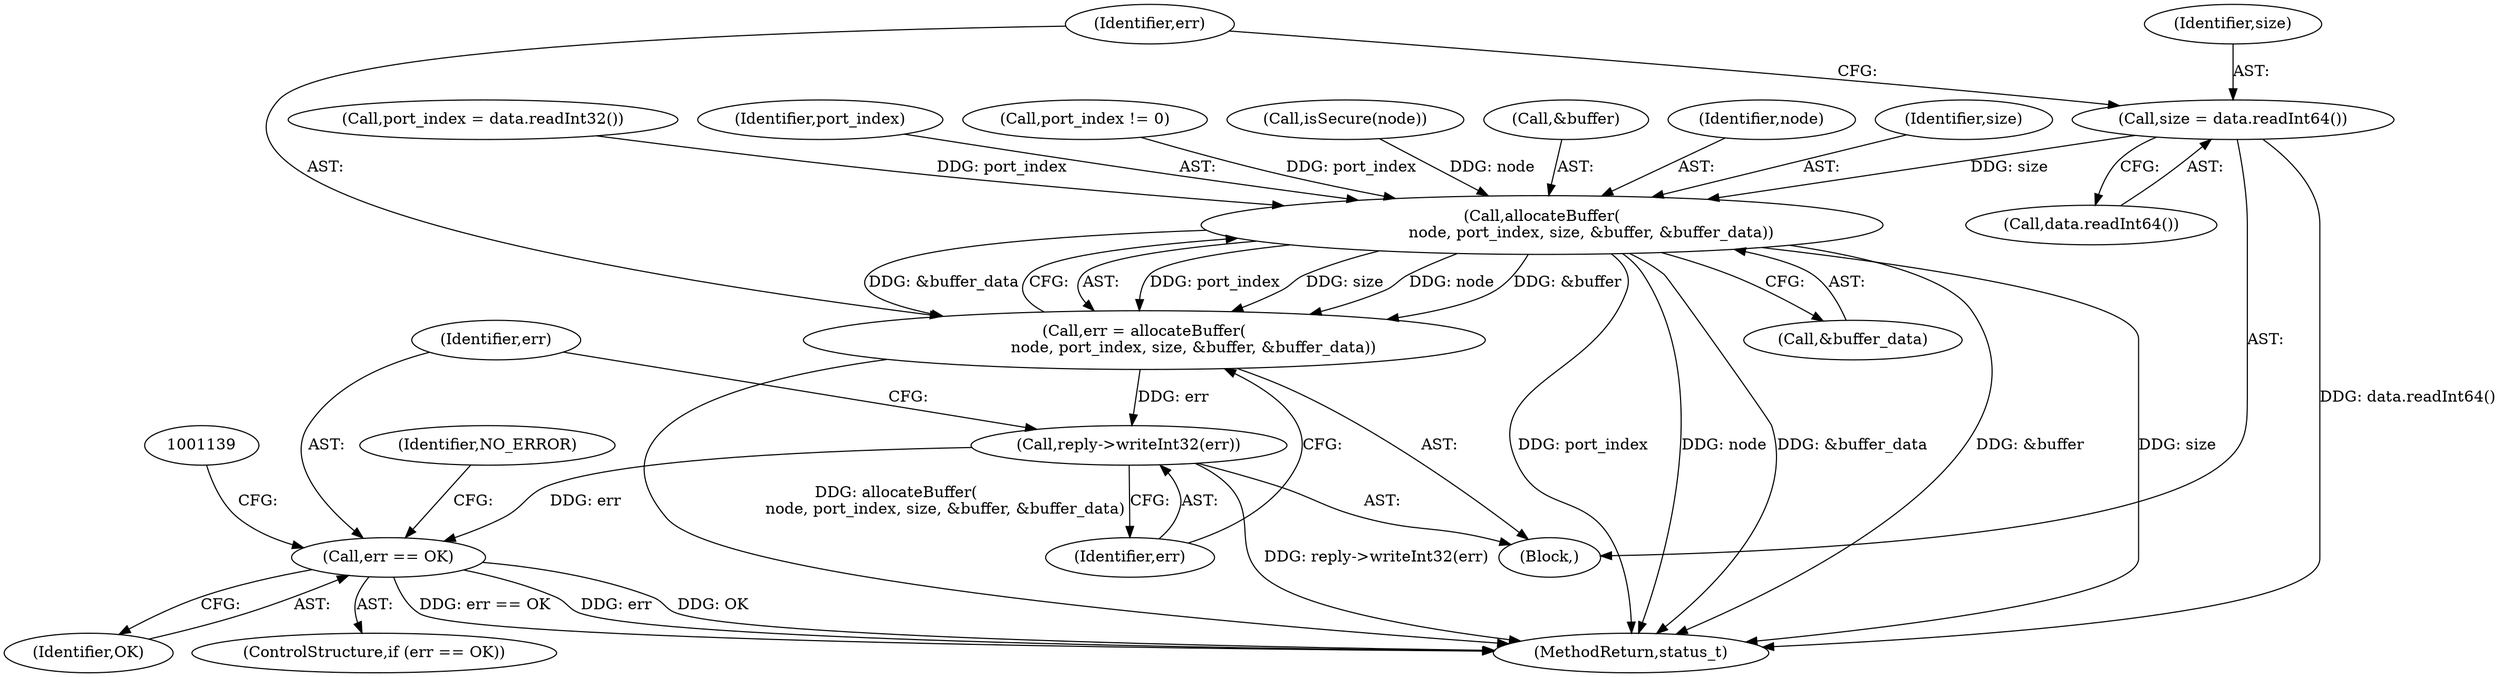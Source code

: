 digraph "0_Android_db829699d3293f254a7387894303451a91278986@API" {
"1001114" [label="(Call,size = data.readInt64())"];
"1001122" [label="(Call,allocateBuffer(\n                    node, port_index, size, &buffer, &buffer_data))"];
"1001120" [label="(Call,err = allocateBuffer(\n                    node, port_index, size, &buffer, &buffer_data))"];
"1001130" [label="(Call,reply->writeInt32(err))"];
"1001133" [label="(Call,err == OK)"];
"1001130" [label="(Call,reply->writeInt32(err))"];
"1001131" [label="(Identifier,err)"];
"1001132" [label="(ControlStructure,if (err == OK))"];
"1001116" [label="(Call,data.readInt64())"];
"1001122" [label="(Call,allocateBuffer(\n                    node, port_index, size, &buffer, &buffer_data))"];
"1001103" [label="(Call,port_index != 0)"];
"1001135" [label="(Identifier,OK)"];
"1001121" [label="(Identifier,err)"];
"1001101" [label="(Call,isSecure(node))"];
"1001083" [label="(Block,)"];
"1001114" [label="(Call,size = data.readInt64())"];
"1001126" [label="(Call,&buffer)"];
"1001146" [label="(Identifier,NO_ERROR)"];
"1001123" [label="(Identifier,node)"];
"1001125" [label="(Identifier,size)"];
"1001353" [label="(MethodReturn,status_t)"];
"1001095" [label="(Call,port_index = data.readInt32())"];
"1001120" [label="(Call,err = allocateBuffer(\n                    node, port_index, size, &buffer, &buffer_data))"];
"1001115" [label="(Identifier,size)"];
"1001128" [label="(Call,&buffer_data)"];
"1001124" [label="(Identifier,port_index)"];
"1001133" [label="(Call,err == OK)"];
"1001134" [label="(Identifier,err)"];
"1001114" -> "1001083"  [label="AST: "];
"1001114" -> "1001116"  [label="CFG: "];
"1001115" -> "1001114"  [label="AST: "];
"1001116" -> "1001114"  [label="AST: "];
"1001121" -> "1001114"  [label="CFG: "];
"1001114" -> "1001353"  [label="DDG: data.readInt64()"];
"1001114" -> "1001122"  [label="DDG: size"];
"1001122" -> "1001120"  [label="AST: "];
"1001122" -> "1001128"  [label="CFG: "];
"1001123" -> "1001122"  [label="AST: "];
"1001124" -> "1001122"  [label="AST: "];
"1001125" -> "1001122"  [label="AST: "];
"1001126" -> "1001122"  [label="AST: "];
"1001128" -> "1001122"  [label="AST: "];
"1001120" -> "1001122"  [label="CFG: "];
"1001122" -> "1001353"  [label="DDG: port_index"];
"1001122" -> "1001353"  [label="DDG: node"];
"1001122" -> "1001353"  [label="DDG: &buffer_data"];
"1001122" -> "1001353"  [label="DDG: &buffer"];
"1001122" -> "1001353"  [label="DDG: size"];
"1001122" -> "1001120"  [label="DDG: port_index"];
"1001122" -> "1001120"  [label="DDG: size"];
"1001122" -> "1001120"  [label="DDG: node"];
"1001122" -> "1001120"  [label="DDG: &buffer"];
"1001122" -> "1001120"  [label="DDG: &buffer_data"];
"1001101" -> "1001122"  [label="DDG: node"];
"1001103" -> "1001122"  [label="DDG: port_index"];
"1001095" -> "1001122"  [label="DDG: port_index"];
"1001120" -> "1001083"  [label="AST: "];
"1001121" -> "1001120"  [label="AST: "];
"1001131" -> "1001120"  [label="CFG: "];
"1001120" -> "1001353"  [label="DDG: allocateBuffer(\n                    node, port_index, size, &buffer, &buffer_data)"];
"1001120" -> "1001130"  [label="DDG: err"];
"1001130" -> "1001083"  [label="AST: "];
"1001130" -> "1001131"  [label="CFG: "];
"1001131" -> "1001130"  [label="AST: "];
"1001134" -> "1001130"  [label="CFG: "];
"1001130" -> "1001353"  [label="DDG: reply->writeInt32(err)"];
"1001130" -> "1001133"  [label="DDG: err"];
"1001133" -> "1001132"  [label="AST: "];
"1001133" -> "1001135"  [label="CFG: "];
"1001134" -> "1001133"  [label="AST: "];
"1001135" -> "1001133"  [label="AST: "];
"1001139" -> "1001133"  [label="CFG: "];
"1001146" -> "1001133"  [label="CFG: "];
"1001133" -> "1001353"  [label="DDG: err"];
"1001133" -> "1001353"  [label="DDG: OK"];
"1001133" -> "1001353"  [label="DDG: err == OK"];
}

